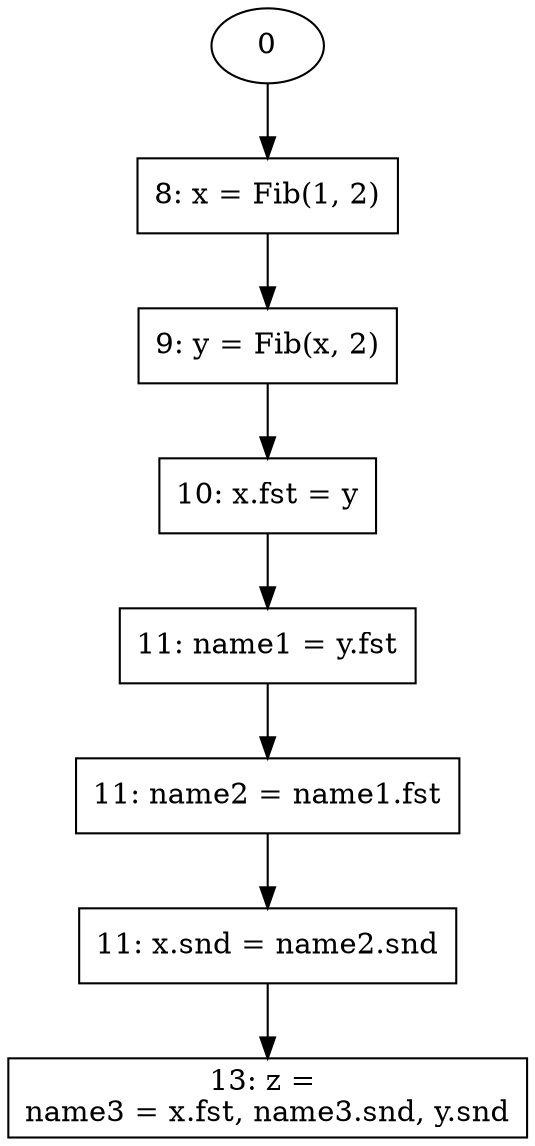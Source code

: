 // Control Flow Graph
digraph {
	1 [label="8: x = Fib(1, 2)" peripheries=1 shape=rectangle]
	0 -> 1
	2 [label="9: y = Fib(x, 2)" peripheries=1 shape=rectangle]
	1 -> 2
	3 [label="10: x.fst = y" peripheries=1 shape=rectangle]
	2 -> 3
	4 [label="11: name1 = y.fst" peripheries=1 shape=rectangle]
	3 -> 4
	5 [label="11: name2 = name1.fst" peripheries=1 shape=rectangle]
	4 -> 5
	6 [label="11: x.snd = name2.snd" peripheries=1 shape=rectangle]
	5 -> 6
	7 [label="13: z = 
name3 = x.fst, name3.snd, y.snd" peripheries=1 shape=rectangle]
	6 -> 7
}
